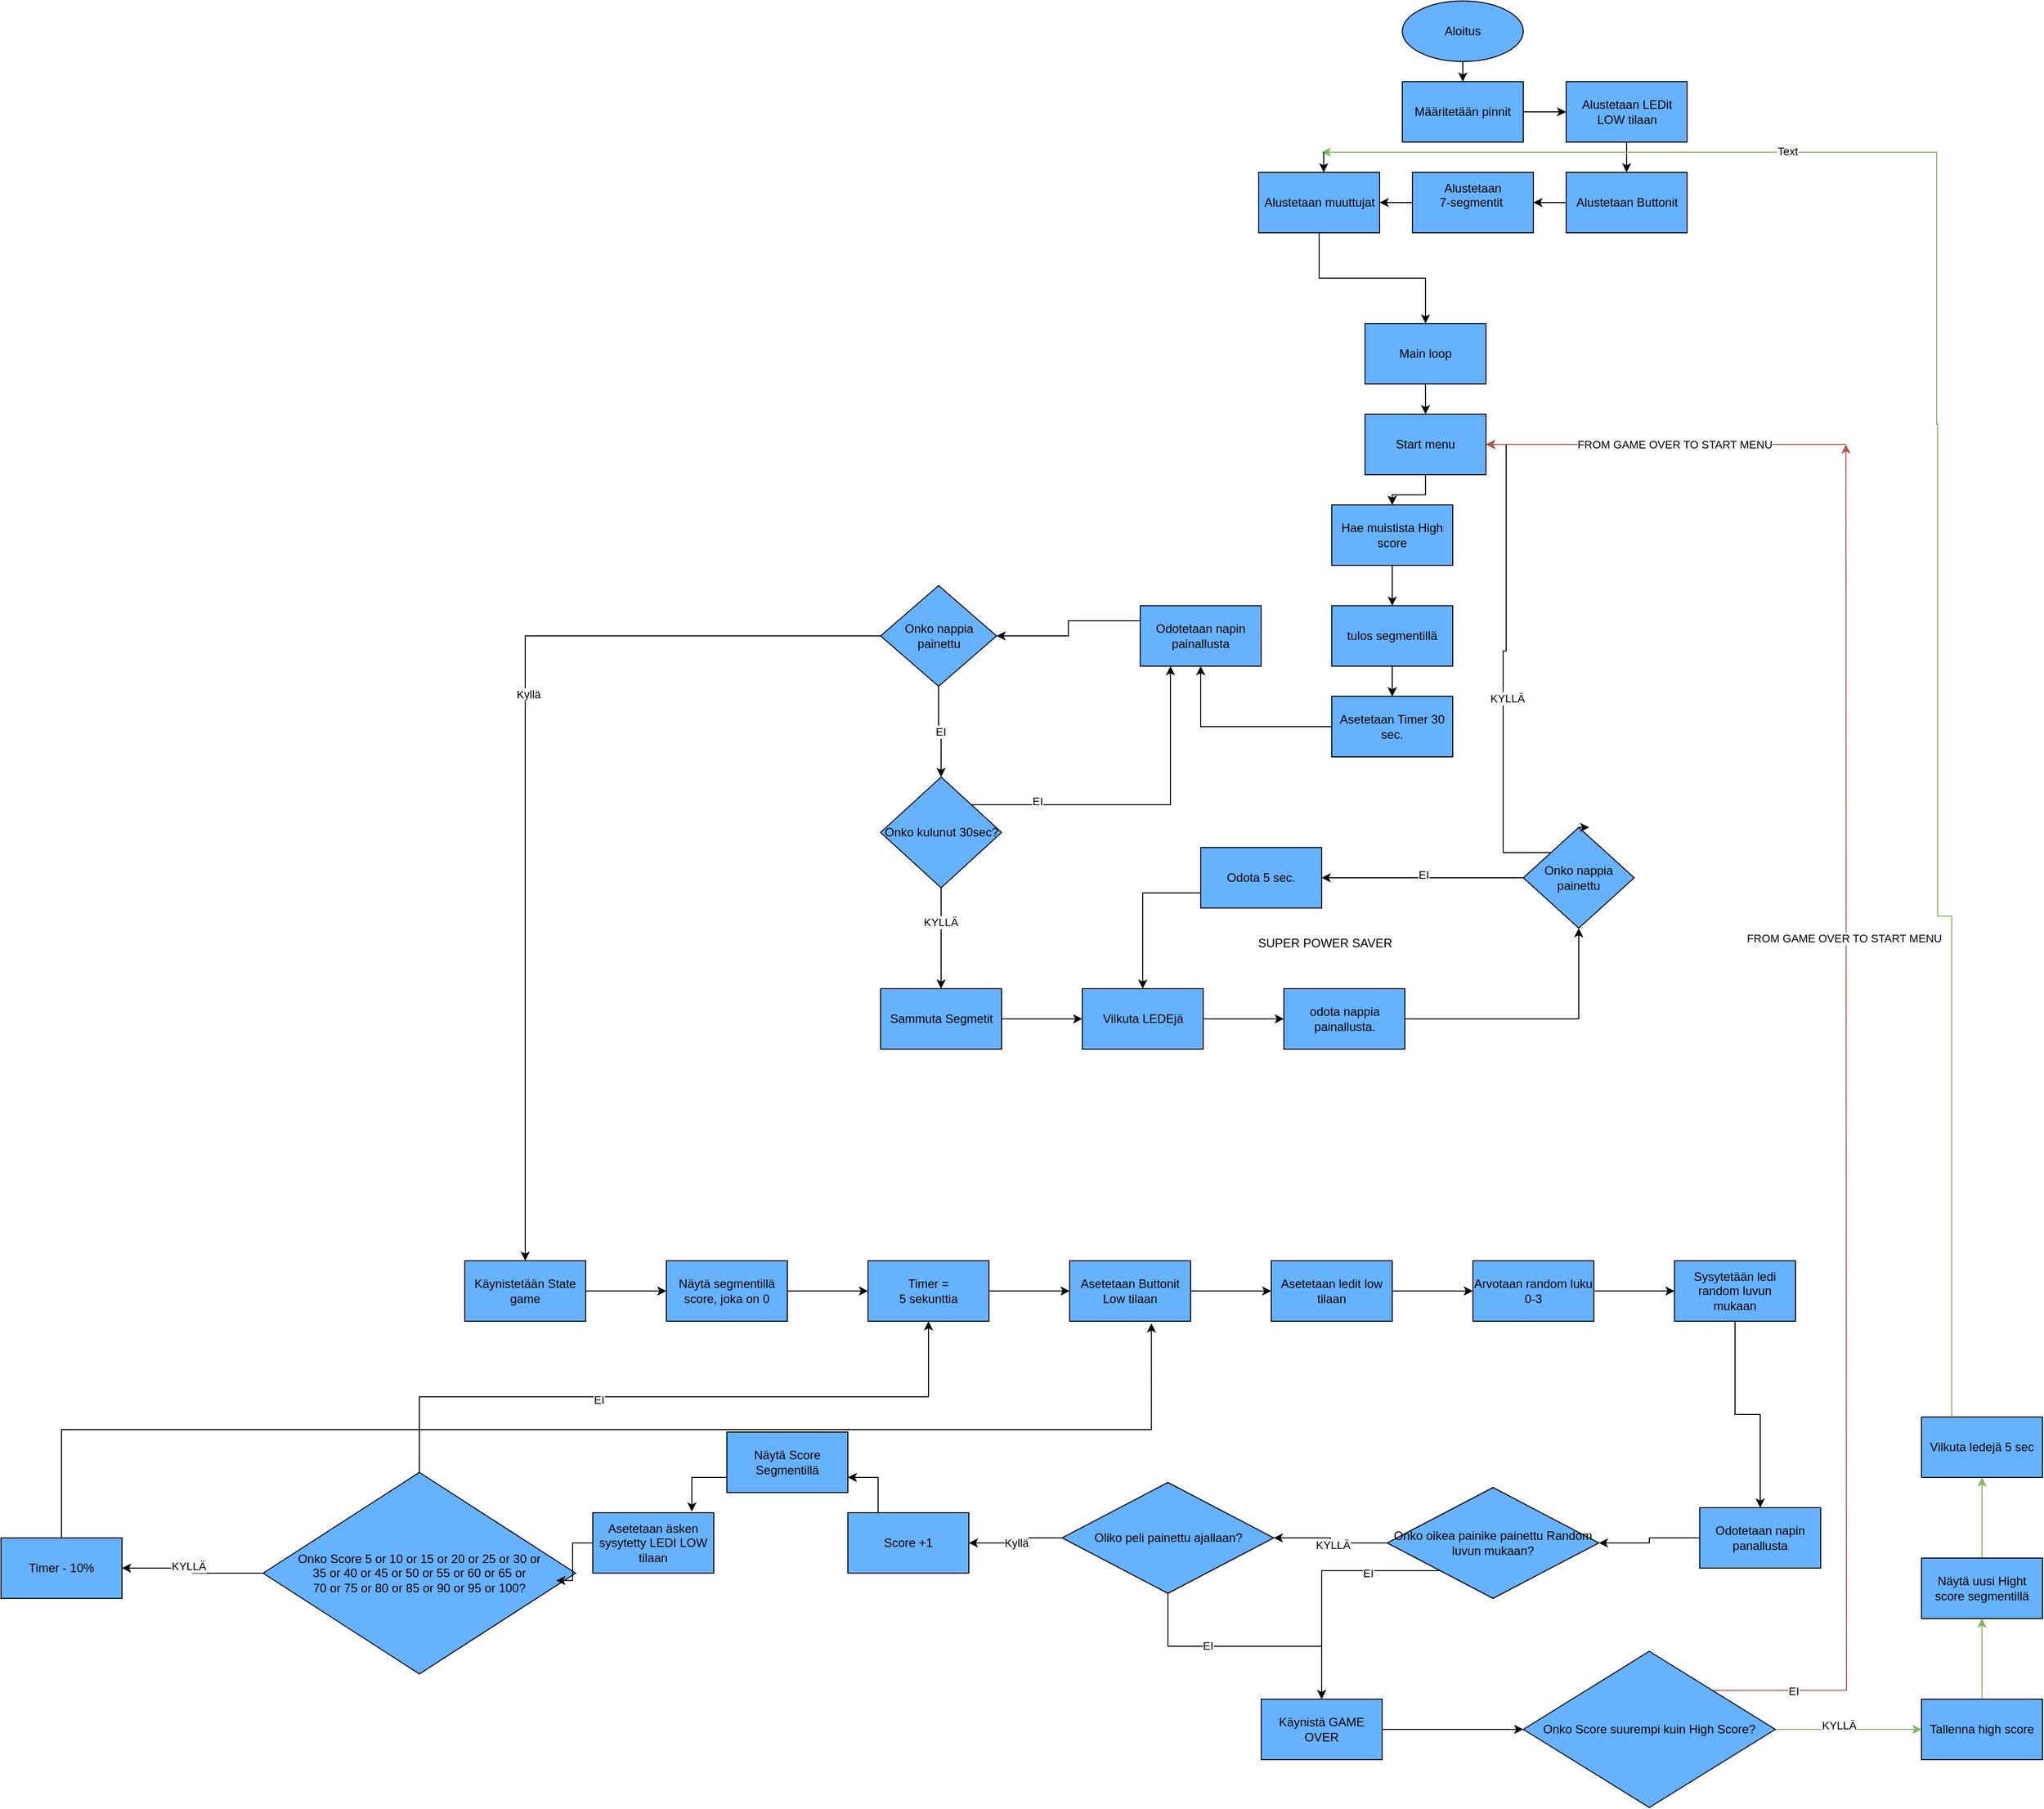 <mxfile version="24.7.16">
  <diagram name="Sivu-1" id="1b5zdGBChp_Ivy9_nghd">
    <mxGraphModel dx="5202" dy="2966" grid="1" gridSize="10" guides="1" tooltips="1" connect="1" arrows="1" fold="1" page="1" pageScale="1" pageWidth="827" pageHeight="1169" math="0" shadow="0">
      <root>
        <mxCell id="0" />
        <mxCell id="1" parent="0" />
        <mxCell id="jRPcBXEXmey0zycCKTSb-16" value="" style="edgeStyle=orthogonalEdgeStyle;rounded=0;orthogonalLoop=1;jettySize=auto;html=1;" edge="1" parent="1" source="ksO0fiImSCO4PzkE-qeh-1" target="jRPcBXEXmey0zycCKTSb-11">
          <mxGeometry relative="1" as="geometry" />
        </mxCell>
        <mxCell id="ksO0fiImSCO4PzkE-qeh-1" value="Aloitus" style="ellipse;whiteSpace=wrap;html=1;fillColor=#66B2FF;" parent="1" vertex="1">
          <mxGeometry x="330" y="-210" width="120" height="60" as="geometry" />
        </mxCell>
        <mxCell id="jRPcBXEXmey0zycCKTSb-21" value="" style="edgeStyle=orthogonalEdgeStyle;rounded=0;orthogonalLoop=1;jettySize=auto;html=1;" edge="1" parent="1" source="ksO0fiImSCO4PzkE-qeh-2" target="jRPcBXEXmey0zycCKTSb-14">
          <mxGeometry relative="1" as="geometry" />
        </mxCell>
        <mxCell id="ksO0fiImSCO4PzkE-qeh-2" value="Alustetaan&lt;br&gt;&lt;div&gt;7-segmentit&amp;nbsp;&lt;/div&gt;&lt;div&gt;&lt;br&gt;&lt;/div&gt;" style="rounded=0;whiteSpace=wrap;html=1;fillColor=#66B2FF;" parent="1" vertex="1">
          <mxGeometry x="340" y="-40" width="120" height="60" as="geometry" />
        </mxCell>
        <mxCell id="jRPcBXEXmey0zycCKTSb-19" value="" style="edgeStyle=orthogonalEdgeStyle;rounded=0;orthogonalLoop=1;jettySize=auto;html=1;" edge="1" parent="1" source="jRPcBXEXmey0zycCKTSb-1" target="jRPcBXEXmey0zycCKTSb-3">
          <mxGeometry relative="1" as="geometry" />
        </mxCell>
        <mxCell id="jRPcBXEXmey0zycCKTSb-1" value="Alustetaan LEDit LOW tilaan" style="whiteSpace=wrap;html=1;fillColor=#66B2FF;rounded=0;" vertex="1" parent="1">
          <mxGeometry x="492.5" y="-130" width="120" height="60" as="geometry" />
        </mxCell>
        <mxCell id="jRPcBXEXmey0zycCKTSb-20" value="" style="edgeStyle=orthogonalEdgeStyle;rounded=0;orthogonalLoop=1;jettySize=auto;html=1;" edge="1" parent="1" source="jRPcBXEXmey0zycCKTSb-3" target="ksO0fiImSCO4PzkE-qeh-2">
          <mxGeometry relative="1" as="geometry" />
        </mxCell>
        <mxCell id="jRPcBXEXmey0zycCKTSb-3" value="Alustetaan Buttonit " style="whiteSpace=wrap;html=1;fillColor=#66B2FF;rounded=0;" vertex="1" parent="1">
          <mxGeometry x="492.5" y="-40" width="120" height="60" as="geometry" />
        </mxCell>
        <mxCell id="jRPcBXEXmey0zycCKTSb-18" value="" style="edgeStyle=orthogonalEdgeStyle;rounded=0;orthogonalLoop=1;jettySize=auto;html=1;" edge="1" parent="1" source="jRPcBXEXmey0zycCKTSb-11" target="jRPcBXEXmey0zycCKTSb-1">
          <mxGeometry relative="1" as="geometry" />
        </mxCell>
        <mxCell id="jRPcBXEXmey0zycCKTSb-11" value="Määritetään pinnit" style="whiteSpace=wrap;html=1;fillColor=#66B2FF;rounded=0;" vertex="1" parent="1">
          <mxGeometry x="330" y="-130" width="120" height="60" as="geometry" />
        </mxCell>
        <mxCell id="jRPcBXEXmey0zycCKTSb-23" value="" style="edgeStyle=orthogonalEdgeStyle;rounded=0;orthogonalLoop=1;jettySize=auto;html=1;" edge="1" parent="1" source="jRPcBXEXmey0zycCKTSb-14" target="jRPcBXEXmey0zycCKTSb-22">
          <mxGeometry relative="1" as="geometry" />
        </mxCell>
        <mxCell id="jRPcBXEXmey0zycCKTSb-14" value="Alustetaan muuttujat" style="whiteSpace=wrap;html=1;fillColor=#66B2FF;rounded=0;" vertex="1" parent="1">
          <mxGeometry x="187.5" y="-40" width="120" height="60" as="geometry" />
        </mxCell>
        <mxCell id="jRPcBXEXmey0zycCKTSb-28" value="" style="edgeStyle=orthogonalEdgeStyle;rounded=0;orthogonalLoop=1;jettySize=auto;html=1;" edge="1" parent="1" source="jRPcBXEXmey0zycCKTSb-22" target="jRPcBXEXmey0zycCKTSb-27">
          <mxGeometry relative="1" as="geometry" />
        </mxCell>
        <mxCell id="jRPcBXEXmey0zycCKTSb-22" value="Main loop" style="whiteSpace=wrap;html=1;fillColor=#66B2FF;rounded=0;" vertex="1" parent="1">
          <mxGeometry x="293" y="110" width="120" height="60" as="geometry" />
        </mxCell>
        <mxCell id="jRPcBXEXmey0zycCKTSb-48" value="" style="edgeStyle=orthogonalEdgeStyle;rounded=0;orthogonalLoop=1;jettySize=auto;html=1;" edge="1" parent="1" source="jRPcBXEXmey0zycCKTSb-27" target="jRPcBXEXmey0zycCKTSb-47">
          <mxGeometry relative="1" as="geometry" />
        </mxCell>
        <mxCell id="jRPcBXEXmey0zycCKTSb-49" value="" style="edgeStyle=orthogonalEdgeStyle;rounded=0;orthogonalLoop=1;jettySize=auto;html=1;" edge="1" parent="1" source="jRPcBXEXmey0zycCKTSb-27" target="jRPcBXEXmey0zycCKTSb-47">
          <mxGeometry relative="1" as="geometry" />
        </mxCell>
        <mxCell id="jRPcBXEXmey0zycCKTSb-27" value="Start menu" style="whiteSpace=wrap;html=1;fillColor=#66B2FF;rounded=0;" vertex="1" parent="1">
          <mxGeometry x="293" y="200" width="120" height="60" as="geometry" />
        </mxCell>
        <mxCell id="jRPcBXEXmey0zycCKTSb-35" value="" style="edgeStyle=orthogonalEdgeStyle;rounded=0;orthogonalLoop=1;jettySize=auto;html=1;" edge="1" parent="1" source="jRPcBXEXmey0zycCKTSb-55" target="jRPcBXEXmey0zycCKTSb-34">
          <mxGeometry relative="1" as="geometry" />
        </mxCell>
        <mxCell id="jRPcBXEXmey0zycCKTSb-56" value="" style="edgeStyle=orthogonalEdgeStyle;rounded=0;orthogonalLoop=1;jettySize=auto;html=1;" edge="1" parent="1" source="jRPcBXEXmey0zycCKTSb-32" target="jRPcBXEXmey0zycCKTSb-55">
          <mxGeometry relative="1" as="geometry" />
        </mxCell>
        <mxCell id="jRPcBXEXmey0zycCKTSb-32" value="tulos segmentillä" style="whiteSpace=wrap;html=1;fillColor=#66B2FF;" vertex="1" parent="1">
          <mxGeometry x="260" y="390" width="120" height="60" as="geometry" />
        </mxCell>
        <mxCell id="jRPcBXEXmey0zycCKTSb-60" style="edgeStyle=orthogonalEdgeStyle;rounded=0;orthogonalLoop=1;jettySize=auto;html=1;exitX=0;exitY=0.25;exitDx=0;exitDy=0;" edge="1" parent="1" source="jRPcBXEXmey0zycCKTSb-34" target="jRPcBXEXmey0zycCKTSb-36">
          <mxGeometry relative="1" as="geometry" />
        </mxCell>
        <mxCell id="jRPcBXEXmey0zycCKTSb-34" value="Odotetaan napin painallusta" style="whiteSpace=wrap;html=1;fillColor=#66B2FF;" vertex="1" parent="1">
          <mxGeometry x="70" y="390" width="120" height="60" as="geometry" />
        </mxCell>
        <mxCell id="jRPcBXEXmey0zycCKTSb-45" value="" style="edgeStyle=orthogonalEdgeStyle;rounded=0;orthogonalLoop=1;jettySize=auto;html=1;" edge="1" parent="1" source="jRPcBXEXmey0zycCKTSb-36" target="jRPcBXEXmey0zycCKTSb-44">
          <mxGeometry relative="1" as="geometry" />
        </mxCell>
        <mxCell id="jRPcBXEXmey0zycCKTSb-46" value="Kyllä" style="edgeLabel;html=1;align=center;verticalAlign=middle;resizable=0;points=[];" vertex="1" connectable="0" parent="jRPcBXEXmey0zycCKTSb-45">
          <mxGeometry x="-0.157" y="3" relative="1" as="geometry">
            <mxPoint as="offset" />
          </mxGeometry>
        </mxCell>
        <mxCell id="jRPcBXEXmey0zycCKTSb-65" value="EI" style="edgeStyle=orthogonalEdgeStyle;rounded=0;orthogonalLoop=1;jettySize=auto;html=1;" edge="1" parent="1" source="jRPcBXEXmey0zycCKTSb-36" target="jRPcBXEXmey0zycCKTSb-64">
          <mxGeometry relative="1" as="geometry" />
        </mxCell>
        <mxCell id="jRPcBXEXmey0zycCKTSb-36" value="Onko nappia painettu" style="rhombus;whiteSpace=wrap;html=1;fillColor=#66B2FF;" vertex="1" parent="1">
          <mxGeometry x="-187.5" y="370" width="115" height="100" as="geometry" />
        </mxCell>
        <mxCell id="jRPcBXEXmey0zycCKTSb-90" value="" style="edgeStyle=orthogonalEdgeStyle;rounded=0;orthogonalLoop=1;jettySize=auto;html=1;" edge="1" parent="1" source="jRPcBXEXmey0zycCKTSb-44" target="jRPcBXEXmey0zycCKTSb-89">
          <mxGeometry relative="1" as="geometry" />
        </mxCell>
        <mxCell id="jRPcBXEXmey0zycCKTSb-44" value="Käynistetään State game" style="whiteSpace=wrap;html=1;fillColor=#66B2FF;" vertex="1" parent="1">
          <mxGeometry x="-600" y="1040" width="120" height="60" as="geometry" />
        </mxCell>
        <mxCell id="jRPcBXEXmey0zycCKTSb-50" value="" style="edgeStyle=orthogonalEdgeStyle;rounded=0;orthogonalLoop=1;jettySize=auto;html=1;" edge="1" parent="1" source="jRPcBXEXmey0zycCKTSb-47" target="jRPcBXEXmey0zycCKTSb-32">
          <mxGeometry relative="1" as="geometry" />
        </mxCell>
        <mxCell id="jRPcBXEXmey0zycCKTSb-47" value="Hae muistista High score" style="whiteSpace=wrap;html=1;fillColor=#66B2FF;rounded=0;" vertex="1" parent="1">
          <mxGeometry x="260" y="290" width="120" height="60" as="geometry" />
        </mxCell>
        <mxCell id="jRPcBXEXmey0zycCKTSb-57" value="" style="edgeStyle=orthogonalEdgeStyle;rounded=0;orthogonalLoop=1;jettySize=auto;html=1;" edge="1" parent="1" source="jRPcBXEXmey0zycCKTSb-32" target="jRPcBXEXmey0zycCKTSb-55">
          <mxGeometry relative="1" as="geometry">
            <mxPoint x="260" y="420" as="sourcePoint" />
            <mxPoint x="93" y="240" as="targetPoint" />
          </mxGeometry>
        </mxCell>
        <mxCell id="jRPcBXEXmey0zycCKTSb-55" value="Asetetaan Timer 30 sec." style="whiteSpace=wrap;html=1;fillColor=#66B2FF;" vertex="1" parent="1">
          <mxGeometry x="260" y="480" width="120" height="60" as="geometry" />
        </mxCell>
        <mxCell id="jRPcBXEXmey0zycCKTSb-66" style="edgeStyle=orthogonalEdgeStyle;rounded=0;orthogonalLoop=1;jettySize=auto;html=1;exitX=1;exitY=0;exitDx=0;exitDy=0;entryX=0.25;entryY=1;entryDx=0;entryDy=0;" edge="1" parent="1" source="jRPcBXEXmey0zycCKTSb-64" target="jRPcBXEXmey0zycCKTSb-34">
          <mxGeometry relative="1" as="geometry" />
        </mxCell>
        <mxCell id="jRPcBXEXmey0zycCKTSb-67" value="EI" style="edgeLabel;html=1;align=center;verticalAlign=middle;resizable=0;points=[];" vertex="1" connectable="0" parent="jRPcBXEXmey0zycCKTSb-66">
          <mxGeometry x="-0.609" y="4" relative="1" as="geometry">
            <mxPoint as="offset" />
          </mxGeometry>
        </mxCell>
        <mxCell id="jRPcBXEXmey0zycCKTSb-69" value="" style="edgeStyle=orthogonalEdgeStyle;rounded=0;orthogonalLoop=1;jettySize=auto;html=1;" edge="1" parent="1" source="jRPcBXEXmey0zycCKTSb-64" target="jRPcBXEXmey0zycCKTSb-68">
          <mxGeometry relative="1" as="geometry" />
        </mxCell>
        <mxCell id="jRPcBXEXmey0zycCKTSb-70" value="KYLLÄ" style="edgeLabel;html=1;align=center;verticalAlign=middle;resizable=0;points=[];" vertex="1" connectable="0" parent="jRPcBXEXmey0zycCKTSb-69">
          <mxGeometry x="-0.324" y="-1" relative="1" as="geometry">
            <mxPoint as="offset" />
          </mxGeometry>
        </mxCell>
        <mxCell id="jRPcBXEXmey0zycCKTSb-64" value="Onko kulunut 30sec?" style="rhombus;whiteSpace=wrap;html=1;fillColor=#66B2FF;" vertex="1" parent="1">
          <mxGeometry x="-187.5" y="560" width="120" height="110" as="geometry" />
        </mxCell>
        <mxCell id="jRPcBXEXmey0zycCKTSb-72" value="" style="edgeStyle=orthogonalEdgeStyle;rounded=0;orthogonalLoop=1;jettySize=auto;html=1;" edge="1" parent="1" source="jRPcBXEXmey0zycCKTSb-68" target="jRPcBXEXmey0zycCKTSb-71">
          <mxGeometry relative="1" as="geometry" />
        </mxCell>
        <mxCell id="jRPcBXEXmey0zycCKTSb-68" value="Sammuta Segmetit " style="whiteSpace=wrap;html=1;fillColor=#66B2FF;" vertex="1" parent="1">
          <mxGeometry x="-187.5" y="770" width="120" height="60" as="geometry" />
        </mxCell>
        <mxCell id="jRPcBXEXmey0zycCKTSb-74" value="" style="edgeStyle=orthogonalEdgeStyle;rounded=0;orthogonalLoop=1;jettySize=auto;html=1;" edge="1" parent="1" source="jRPcBXEXmey0zycCKTSb-71" target="jRPcBXEXmey0zycCKTSb-73">
          <mxGeometry relative="1" as="geometry" />
        </mxCell>
        <mxCell id="jRPcBXEXmey0zycCKTSb-71" value="Vilkuta LEDEjä " style="whiteSpace=wrap;html=1;fillColor=#66B2FF;" vertex="1" parent="1">
          <mxGeometry x="12.5" y="770" width="120" height="60" as="geometry" />
        </mxCell>
        <mxCell id="jRPcBXEXmey0zycCKTSb-76" value="" style="edgeStyle=orthogonalEdgeStyle;rounded=0;orthogonalLoop=1;jettySize=auto;html=1;" edge="1" parent="1" source="jRPcBXEXmey0zycCKTSb-73" target="jRPcBXEXmey0zycCKTSb-75">
          <mxGeometry relative="1" as="geometry" />
        </mxCell>
        <mxCell id="jRPcBXEXmey0zycCKTSb-73" value="odota nappia painallusta." style="whiteSpace=wrap;html=1;fillColor=#66B2FF;" vertex="1" parent="1">
          <mxGeometry x="212.5" y="770" width="120" height="60" as="geometry" />
        </mxCell>
        <mxCell id="jRPcBXEXmey0zycCKTSb-82" style="edgeStyle=orthogonalEdgeStyle;rounded=0;orthogonalLoop=1;jettySize=auto;html=1;exitX=0;exitY=0;exitDx=0;exitDy=0;entryX=1;entryY=0.5;entryDx=0;entryDy=0;" edge="1" parent="1" source="jRPcBXEXmey0zycCKTSb-75" target="jRPcBXEXmey0zycCKTSb-27">
          <mxGeometry relative="1" as="geometry" />
        </mxCell>
        <mxCell id="jRPcBXEXmey0zycCKTSb-83" value="KYLLÄ" style="edgeLabel;html=1;align=center;verticalAlign=middle;resizable=0;points=[];" vertex="1" connectable="0" parent="jRPcBXEXmey0zycCKTSb-82">
          <mxGeometry x="-0.157" y="-4" relative="1" as="geometry">
            <mxPoint as="offset" />
          </mxGeometry>
        </mxCell>
        <mxCell id="jRPcBXEXmey0zycCKTSb-86" value="" style="edgeStyle=orthogonalEdgeStyle;rounded=0;orthogonalLoop=1;jettySize=auto;html=1;" edge="1" parent="1" source="jRPcBXEXmey0zycCKTSb-75" target="jRPcBXEXmey0zycCKTSb-85">
          <mxGeometry relative="1" as="geometry" />
        </mxCell>
        <mxCell id="jRPcBXEXmey0zycCKTSb-88" value="EI" style="edgeLabel;html=1;align=center;verticalAlign=middle;resizable=0;points=[];" vertex="1" connectable="0" parent="jRPcBXEXmey0zycCKTSb-86">
          <mxGeometry x="-0.007" y="-3" relative="1" as="geometry">
            <mxPoint as="offset" />
          </mxGeometry>
        </mxCell>
        <mxCell id="jRPcBXEXmey0zycCKTSb-75" value="Onko nappia painettu" style="rhombus;whiteSpace=wrap;html=1;fillColor=#66B2FF;" vertex="1" parent="1">
          <mxGeometry x="450" y="610" width="110" height="100" as="geometry" />
        </mxCell>
        <mxCell id="jRPcBXEXmey0zycCKTSb-77" style="edgeStyle=orthogonalEdgeStyle;rounded=0;orthogonalLoop=1;jettySize=auto;html=1;exitX=0.5;exitY=0;exitDx=0;exitDy=0;entryX=0.594;entryY=0;entryDx=0;entryDy=0;entryPerimeter=0;" edge="1" parent="1" source="jRPcBXEXmey0zycCKTSb-75" target="jRPcBXEXmey0zycCKTSb-75">
          <mxGeometry relative="1" as="geometry" />
        </mxCell>
        <mxCell id="jRPcBXEXmey0zycCKTSb-84" value="SUPER POWER SAVER" style="text;html=1;align=center;verticalAlign=middle;resizable=0;points=[];autosize=1;strokeColor=none;fillColor=none;" vertex="1" parent="1">
          <mxGeometry x="172.5" y="710" width="160" height="30" as="geometry" />
        </mxCell>
        <mxCell id="jRPcBXEXmey0zycCKTSb-87" style="edgeStyle=orthogonalEdgeStyle;rounded=0;orthogonalLoop=1;jettySize=auto;html=1;exitX=0;exitY=0.75;exitDx=0;exitDy=0;" edge="1" parent="1" source="jRPcBXEXmey0zycCKTSb-85" target="jRPcBXEXmey0zycCKTSb-71">
          <mxGeometry relative="1" as="geometry" />
        </mxCell>
        <mxCell id="jRPcBXEXmey0zycCKTSb-85" value="Odota 5 sec." style="whiteSpace=wrap;html=1;fillColor=#66B2FF;" vertex="1" parent="1">
          <mxGeometry x="130" y="630" width="120" height="60" as="geometry" />
        </mxCell>
        <mxCell id="jRPcBXEXmey0zycCKTSb-92" value="" style="edgeStyle=orthogonalEdgeStyle;rounded=0;orthogonalLoop=1;jettySize=auto;html=1;" edge="1" parent="1" source="jRPcBXEXmey0zycCKTSb-89" target="jRPcBXEXmey0zycCKTSb-91">
          <mxGeometry relative="1" as="geometry" />
        </mxCell>
        <mxCell id="jRPcBXEXmey0zycCKTSb-89" value="Näytä segmentillä score, joka on 0 " style="whiteSpace=wrap;html=1;fillColor=#66B2FF;" vertex="1" parent="1">
          <mxGeometry x="-400" y="1040" width="120" height="60" as="geometry" />
        </mxCell>
        <mxCell id="jRPcBXEXmey0zycCKTSb-94" value="" style="edgeStyle=orthogonalEdgeStyle;rounded=0;orthogonalLoop=1;jettySize=auto;html=1;" edge="1" parent="1" source="jRPcBXEXmey0zycCKTSb-91" target="jRPcBXEXmey0zycCKTSb-93">
          <mxGeometry relative="1" as="geometry" />
        </mxCell>
        <mxCell id="jRPcBXEXmey0zycCKTSb-91" value="Timer =&lt;br&gt;5 sekunttia" style="whiteSpace=wrap;html=1;fillColor=#66B2FF;" vertex="1" parent="1">
          <mxGeometry x="-200" y="1040" width="120" height="60" as="geometry" />
        </mxCell>
        <mxCell id="jRPcBXEXmey0zycCKTSb-96" value="" style="edgeStyle=orthogonalEdgeStyle;rounded=0;orthogonalLoop=1;jettySize=auto;html=1;" edge="1" parent="1" source="jRPcBXEXmey0zycCKTSb-93" target="jRPcBXEXmey0zycCKTSb-95">
          <mxGeometry relative="1" as="geometry" />
        </mxCell>
        <mxCell id="jRPcBXEXmey0zycCKTSb-93" value="Asetetaan Buttonit Low tilaan" style="whiteSpace=wrap;html=1;fillColor=#66B2FF;" vertex="1" parent="1">
          <mxGeometry y="1040" width="120" height="60" as="geometry" />
        </mxCell>
        <mxCell id="jRPcBXEXmey0zycCKTSb-98" value="" style="edgeStyle=orthogonalEdgeStyle;rounded=0;orthogonalLoop=1;jettySize=auto;html=1;" edge="1" parent="1" source="jRPcBXEXmey0zycCKTSb-95" target="jRPcBXEXmey0zycCKTSb-97">
          <mxGeometry relative="1" as="geometry" />
        </mxCell>
        <mxCell id="jRPcBXEXmey0zycCKTSb-95" value="Asetetaan ledit low tilaan" style="whiteSpace=wrap;html=1;fillColor=#66B2FF;" vertex="1" parent="1">
          <mxGeometry x="200" y="1040" width="120" height="60" as="geometry" />
        </mxCell>
        <mxCell id="jRPcBXEXmey0zycCKTSb-100" value="" style="edgeStyle=orthogonalEdgeStyle;rounded=0;orthogonalLoop=1;jettySize=auto;html=1;" edge="1" parent="1" source="jRPcBXEXmey0zycCKTSb-97" target="jRPcBXEXmey0zycCKTSb-99">
          <mxGeometry relative="1" as="geometry" />
        </mxCell>
        <mxCell id="jRPcBXEXmey0zycCKTSb-97" value="Arvotaan random luku 0-3" style="whiteSpace=wrap;html=1;fillColor=#66B2FF;" vertex="1" parent="1">
          <mxGeometry x="400" y="1040" width="120" height="60" as="geometry" />
        </mxCell>
        <mxCell id="jRPcBXEXmey0zycCKTSb-102" value="" style="edgeStyle=orthogonalEdgeStyle;rounded=0;orthogonalLoop=1;jettySize=auto;html=1;" edge="1" parent="1" source="jRPcBXEXmey0zycCKTSb-99" target="jRPcBXEXmey0zycCKTSb-101">
          <mxGeometry relative="1" as="geometry" />
        </mxCell>
        <mxCell id="jRPcBXEXmey0zycCKTSb-99" value="Sysytetään ledi random luvun mukaan" style="whiteSpace=wrap;html=1;fillColor=#66B2FF;" vertex="1" parent="1">
          <mxGeometry x="600" y="1040" width="120" height="60" as="geometry" />
        </mxCell>
        <mxCell id="jRPcBXEXmey0zycCKTSb-104" value="" style="edgeStyle=orthogonalEdgeStyle;rounded=0;orthogonalLoop=1;jettySize=auto;html=1;" edge="1" parent="1" source="jRPcBXEXmey0zycCKTSb-101" target="jRPcBXEXmey0zycCKTSb-103">
          <mxGeometry relative="1" as="geometry" />
        </mxCell>
        <mxCell id="jRPcBXEXmey0zycCKTSb-101" value="Odotetaan napin panallusta " style="whiteSpace=wrap;html=1;fillColor=#66B2FF;" vertex="1" parent="1">
          <mxGeometry x="625" y="1285" width="120" height="60" as="geometry" />
        </mxCell>
        <mxCell id="jRPcBXEXmey0zycCKTSb-153" value="" style="edgeStyle=orthogonalEdgeStyle;rounded=0;orthogonalLoop=1;jettySize=auto;html=1;" edge="1" parent="1" source="jRPcBXEXmey0zycCKTSb-103" target="jRPcBXEXmey0zycCKTSb-152">
          <mxGeometry relative="1" as="geometry" />
        </mxCell>
        <mxCell id="jRPcBXEXmey0zycCKTSb-154" value="KYLLÄ" style="edgeLabel;html=1;align=center;verticalAlign=middle;resizable=0;points=[];" vertex="1" connectable="0" parent="jRPcBXEXmey0zycCKTSb-153">
          <mxGeometry x="-0.079" y="2" relative="1" as="geometry">
            <mxPoint as="offset" />
          </mxGeometry>
        </mxCell>
        <mxCell id="jRPcBXEXmey0zycCKTSb-205" style="edgeStyle=orthogonalEdgeStyle;rounded=0;orthogonalLoop=1;jettySize=auto;html=1;exitX=0;exitY=1;exitDx=0;exitDy=0;" edge="1" parent="1" source="jRPcBXEXmey0zycCKTSb-103" target="jRPcBXEXmey0zycCKTSb-203">
          <mxGeometry relative="1" as="geometry" />
        </mxCell>
        <mxCell id="jRPcBXEXmey0zycCKTSb-206" value="EI" style="edgeLabel;html=1;align=center;verticalAlign=middle;resizable=0;points=[];" vertex="1" connectable="0" parent="jRPcBXEXmey0zycCKTSb-205">
          <mxGeometry x="-0.411" y="2" relative="1" as="geometry">
            <mxPoint as="offset" />
          </mxGeometry>
        </mxCell>
        <mxCell id="jRPcBXEXmey0zycCKTSb-103" value="Onko oikea painike painettu Random luvun mukaan?" style="rhombus;whiteSpace=wrap;html=1;fillColor=#66B2FF;" vertex="1" parent="1">
          <mxGeometry x="315" y="1265" width="210" height="110" as="geometry" />
        </mxCell>
        <mxCell id="jRPcBXEXmey0zycCKTSb-142" value="Asetetaan äsken sysytetty LEDI LOW tilaan" style="whiteSpace=wrap;html=1;fillColor=#66B2FF;" vertex="1" parent="1">
          <mxGeometry x="-473" y="1290" width="120" height="60" as="geometry" />
        </mxCell>
        <mxCell id="jRPcBXEXmey0zycCKTSb-193" style="edgeStyle=orthogonalEdgeStyle;rounded=0;orthogonalLoop=1;jettySize=auto;html=1;exitX=0.25;exitY=0;exitDx=0;exitDy=0;entryX=1;entryY=0.75;entryDx=0;entryDy=0;" edge="1" parent="1" source="jRPcBXEXmey0zycCKTSb-146" target="jRPcBXEXmey0zycCKTSb-191">
          <mxGeometry relative="1" as="geometry" />
        </mxCell>
        <mxCell id="jRPcBXEXmey0zycCKTSb-146" value="Score +1" style="whiteSpace=wrap;html=1;fillColor=#66B2FF;" vertex="1" parent="1">
          <mxGeometry x="-220" y="1290" width="120" height="60" as="geometry" />
        </mxCell>
        <mxCell id="jRPcBXEXmey0zycCKTSb-179" style="edgeStyle=orthogonalEdgeStyle;rounded=0;orthogonalLoop=1;jettySize=auto;html=1;exitX=0;exitY=0.5;exitDx=0;exitDy=0;entryX=1;entryY=0.5;entryDx=0;entryDy=0;" edge="1" parent="1" source="jRPcBXEXmey0zycCKTSb-152" target="jRPcBXEXmey0zycCKTSb-146">
          <mxGeometry relative="1" as="geometry" />
        </mxCell>
        <mxCell id="jRPcBXEXmey0zycCKTSb-180" value="Kyllä" style="edgeLabel;html=1;align=center;verticalAlign=middle;resizable=0;points=[];" vertex="1" connectable="0" parent="jRPcBXEXmey0zycCKTSb-179">
          <mxGeometry x="0.044" relative="1" as="geometry">
            <mxPoint as="offset" />
          </mxGeometry>
        </mxCell>
        <mxCell id="jRPcBXEXmey0zycCKTSb-204" value="" style="edgeStyle=orthogonalEdgeStyle;rounded=0;orthogonalLoop=1;jettySize=auto;html=1;" edge="1" parent="1" source="jRPcBXEXmey0zycCKTSb-152" target="jRPcBXEXmey0zycCKTSb-203">
          <mxGeometry relative="1" as="geometry" />
        </mxCell>
        <mxCell id="jRPcBXEXmey0zycCKTSb-207" value="EI" style="edgeLabel;html=1;align=center;verticalAlign=middle;resizable=0;points=[];" vertex="1" connectable="0" parent="jRPcBXEXmey0zycCKTSb-204">
          <mxGeometry x="-0.285" y="1" relative="1" as="geometry">
            <mxPoint as="offset" />
          </mxGeometry>
        </mxCell>
        <mxCell id="jRPcBXEXmey0zycCKTSb-152" value="Oliko peli painettu ajallaan?" style="rhombus;whiteSpace=wrap;html=1;fillColor=#66B2FF;" vertex="1" parent="1">
          <mxGeometry x="-7.5" y="1260" width="210" height="110" as="geometry" />
        </mxCell>
        <mxCell id="jRPcBXEXmey0zycCKTSb-184" style="edgeStyle=orthogonalEdgeStyle;rounded=0;orthogonalLoop=1;jettySize=auto;html=1;exitX=0.5;exitY=0;exitDx=0;exitDy=0;entryX=0.5;entryY=1;entryDx=0;entryDy=0;" edge="1" parent="1" source="jRPcBXEXmey0zycCKTSb-177" target="jRPcBXEXmey0zycCKTSb-91">
          <mxGeometry relative="1" as="geometry" />
        </mxCell>
        <mxCell id="jRPcBXEXmey0zycCKTSb-185" value="EI" style="edgeLabel;html=1;align=center;verticalAlign=middle;resizable=0;points=[];" vertex="1" connectable="0" parent="jRPcBXEXmey0zycCKTSb-184">
          <mxGeometry x="-0.229" y="-3" relative="1" as="geometry">
            <mxPoint as="offset" />
          </mxGeometry>
        </mxCell>
        <mxCell id="jRPcBXEXmey0zycCKTSb-187" value="" style="edgeStyle=orthogonalEdgeStyle;rounded=0;orthogonalLoop=1;jettySize=auto;html=1;" edge="1" parent="1" source="jRPcBXEXmey0zycCKTSb-177" target="jRPcBXEXmey0zycCKTSb-186">
          <mxGeometry relative="1" as="geometry" />
        </mxCell>
        <mxCell id="jRPcBXEXmey0zycCKTSb-190" value="KYLLÄ" style="edgeLabel;html=1;align=center;verticalAlign=middle;resizable=0;points=[];" vertex="1" connectable="0" parent="jRPcBXEXmey0zycCKTSb-187">
          <mxGeometry x="0.093" y="-2" relative="1" as="geometry">
            <mxPoint as="offset" />
          </mxGeometry>
        </mxCell>
        <mxCell id="jRPcBXEXmey0zycCKTSb-177" value="Onko Score 5 or 10 or 15 or 20 or 25 or 30 or &lt;br&gt;35 or 40 or 45 or 50 or 55 or 60 or 65 or &lt;br&gt;70 or 75 or 80 or 85 or 90 or 95 or 100?" style="rhombus;whiteSpace=wrap;html=1;fillColor=#66B2FF;" vertex="1" parent="1">
          <mxGeometry x="-800" y="1250" width="310" height="200" as="geometry" />
        </mxCell>
        <mxCell id="jRPcBXEXmey0zycCKTSb-182" style="edgeStyle=orthogonalEdgeStyle;rounded=0;orthogonalLoop=1;jettySize=auto;html=1;exitX=0;exitY=0.5;exitDx=0;exitDy=0;entryX=0.938;entryY=0.536;entryDx=0;entryDy=0;entryPerimeter=0;" edge="1" parent="1" source="jRPcBXEXmey0zycCKTSb-142" target="jRPcBXEXmey0zycCKTSb-177">
          <mxGeometry relative="1" as="geometry" />
        </mxCell>
        <mxCell id="jRPcBXEXmey0zycCKTSb-188" style="edgeStyle=orthogonalEdgeStyle;rounded=0;orthogonalLoop=1;jettySize=auto;html=1;exitX=0.5;exitY=0;exitDx=0;exitDy=0;entryX=0.676;entryY=1.036;entryDx=0;entryDy=0;entryPerimeter=0;" edge="1" parent="1" source="jRPcBXEXmey0zycCKTSb-186" target="jRPcBXEXmey0zycCKTSb-93">
          <mxGeometry relative="1" as="geometry">
            <mxPoint x="-660" y="1120" as="targetPoint" />
          </mxGeometry>
        </mxCell>
        <mxCell id="jRPcBXEXmey0zycCKTSb-189" value="&lt;div&gt;&lt;br&gt;&lt;/div&gt;&lt;div&gt;&lt;br&gt;&lt;/div&gt;" style="edgeLabel;html=1;align=center;verticalAlign=middle;resizable=0;points=[];" vertex="1" connectable="0" parent="jRPcBXEXmey0zycCKTSb-188">
          <mxGeometry x="-0.673" relative="1" as="geometry">
            <mxPoint as="offset" />
          </mxGeometry>
        </mxCell>
        <mxCell id="jRPcBXEXmey0zycCKTSb-186" value="Timer - 10%" style="whiteSpace=wrap;html=1;fillColor=#66B2FF;" vertex="1" parent="1">
          <mxGeometry x="-1060" y="1315" width="120" height="60" as="geometry" />
        </mxCell>
        <mxCell id="jRPcBXEXmey0zycCKTSb-191" value="Näytä Score Segmentillä" style="whiteSpace=wrap;html=1;fillColor=#66B2FF;" vertex="1" parent="1">
          <mxGeometry x="-340" y="1210" width="120" height="60" as="geometry" />
        </mxCell>
        <mxCell id="jRPcBXEXmey0zycCKTSb-194" style="edgeStyle=orthogonalEdgeStyle;rounded=0;orthogonalLoop=1;jettySize=auto;html=1;exitX=0;exitY=0.75;exitDx=0;exitDy=0;entryX=0.819;entryY=-0.019;entryDx=0;entryDy=0;entryPerimeter=0;" edge="1" parent="1" source="jRPcBXEXmey0zycCKTSb-191" target="jRPcBXEXmey0zycCKTSb-142">
          <mxGeometry relative="1" as="geometry" />
        </mxCell>
        <mxCell id="jRPcBXEXmey0zycCKTSb-209" value="" style="edgeStyle=orthogonalEdgeStyle;rounded=0;orthogonalLoop=1;jettySize=auto;html=1;" edge="1" parent="1" source="jRPcBXEXmey0zycCKTSb-203" target="jRPcBXEXmey0zycCKTSb-208">
          <mxGeometry relative="1" as="geometry" />
        </mxCell>
        <mxCell id="jRPcBXEXmey0zycCKTSb-203" value="Käynistä GAME OVER" style="whiteSpace=wrap;html=1;fillColor=#66B2FF;" vertex="1" parent="1">
          <mxGeometry x="190" y="1475" width="120" height="60" as="geometry" />
        </mxCell>
        <mxCell id="jRPcBXEXmey0zycCKTSb-211" value="" style="edgeStyle=orthogonalEdgeStyle;rounded=0;orthogonalLoop=1;jettySize=auto;html=1;fillColor=#d5e8d4;strokeColor=#82b366;" edge="1" parent="1" source="jRPcBXEXmey0zycCKTSb-208" target="jRPcBXEXmey0zycCKTSb-210">
          <mxGeometry relative="1" as="geometry" />
        </mxCell>
        <mxCell id="jRPcBXEXmey0zycCKTSb-212" value="KYLLÄ" style="edgeLabel;html=1;align=center;verticalAlign=middle;resizable=0;points=[];" vertex="1" connectable="0" parent="jRPcBXEXmey0zycCKTSb-211">
          <mxGeometry x="-0.133" y="4" relative="1" as="geometry">
            <mxPoint as="offset" />
          </mxGeometry>
        </mxCell>
        <mxCell id="jRPcBXEXmey0zycCKTSb-216" style="edgeStyle=orthogonalEdgeStyle;rounded=0;orthogonalLoop=1;jettySize=auto;html=1;exitX=1;exitY=0;exitDx=0;exitDy=0;fillColor=#f8cecc;strokeColor=#b85450;" edge="1" parent="1" source="jRPcBXEXmey0zycCKTSb-208">
          <mxGeometry relative="1" as="geometry">
            <mxPoint x="770" y="230" as="targetPoint" />
          </mxGeometry>
        </mxCell>
        <mxCell id="jRPcBXEXmey0zycCKTSb-219" value="FROM GAME OVER TO START MENU" style="edgeLabel;html=1;align=center;verticalAlign=middle;resizable=0;points=[];" vertex="1" connectable="0" parent="jRPcBXEXmey0zycCKTSb-216">
          <mxGeometry x="0.285" y="2" relative="1" as="geometry">
            <mxPoint as="offset" />
          </mxGeometry>
        </mxCell>
        <mxCell id="jRPcBXEXmey0zycCKTSb-220" value="EI" style="edgeLabel;html=1;align=center;verticalAlign=middle;resizable=0;points=[];" vertex="1" connectable="0" parent="jRPcBXEXmey0zycCKTSb-216">
          <mxGeometry x="-0.883" relative="1" as="geometry">
            <mxPoint as="offset" />
          </mxGeometry>
        </mxCell>
        <mxCell id="jRPcBXEXmey0zycCKTSb-208" value="Onko Score suurempi kuin High Score? " style="rhombus;whiteSpace=wrap;html=1;fillColor=#66B2FF;" vertex="1" parent="1">
          <mxGeometry x="450" y="1427.5" width="250" height="155" as="geometry" />
        </mxCell>
        <mxCell id="jRPcBXEXmey0zycCKTSb-222" value="" style="edgeStyle=orthogonalEdgeStyle;rounded=0;orthogonalLoop=1;jettySize=auto;html=1;fillColor=#d5e8d4;strokeColor=#82b366;" edge="1" parent="1" source="jRPcBXEXmey0zycCKTSb-210" target="jRPcBXEXmey0zycCKTSb-221">
          <mxGeometry relative="1" as="geometry" />
        </mxCell>
        <mxCell id="jRPcBXEXmey0zycCKTSb-210" value="Tallenna high score" style="whiteSpace=wrap;html=1;fillColor=#66B2FF;" vertex="1" parent="1">
          <mxGeometry x="845" y="1475" width="120" height="60" as="geometry" />
        </mxCell>
        <mxCell id="jRPcBXEXmey0zycCKTSb-217" value="" style="endArrow=classic;html=1;rounded=0;entryX=1;entryY=0.5;entryDx=0;entryDy=0;fillColor=#f8cecc;strokeColor=#b85450;" edge="1" parent="1" target="jRPcBXEXmey0zycCKTSb-27">
          <mxGeometry width="50" height="50" relative="1" as="geometry">
            <mxPoint x="770" y="230" as="sourcePoint" />
            <mxPoint x="730" y="220" as="targetPoint" />
          </mxGeometry>
        </mxCell>
        <mxCell id="jRPcBXEXmey0zycCKTSb-218" value="FROM GAME OVER TO START MENU" style="edgeLabel;html=1;align=center;verticalAlign=middle;resizable=0;points=[];" vertex="1" connectable="0" parent="jRPcBXEXmey0zycCKTSb-217">
          <mxGeometry x="-0.045" relative="1" as="geometry">
            <mxPoint as="offset" />
          </mxGeometry>
        </mxCell>
        <mxCell id="jRPcBXEXmey0zycCKTSb-224" value="" style="edgeStyle=orthogonalEdgeStyle;rounded=0;orthogonalLoop=1;jettySize=auto;html=1;fillColor=#d5e8d4;strokeColor=#82b366;" edge="1" parent="1" source="jRPcBXEXmey0zycCKTSb-221" target="jRPcBXEXmey0zycCKTSb-223">
          <mxGeometry relative="1" as="geometry" />
        </mxCell>
        <mxCell id="jRPcBXEXmey0zycCKTSb-221" value="Näytä uusi Hight score segmentillä" style="whiteSpace=wrap;html=1;fillColor=#66B2FF;" vertex="1" parent="1">
          <mxGeometry x="845" y="1335" width="120" height="60" as="geometry" />
        </mxCell>
        <mxCell id="jRPcBXEXmey0zycCKTSb-225" style="edgeStyle=orthogonalEdgeStyle;rounded=0;orthogonalLoop=1;jettySize=auto;html=1;exitX=0.25;exitY=0;exitDx=0;exitDy=0;fillColor=#d5e8d4;strokeColor=#82b366;" edge="1" parent="1" source="jRPcBXEXmey0zycCKTSb-223">
          <mxGeometry relative="1" as="geometry">
            <mxPoint x="250" y="-60" as="targetPoint" />
            <Array as="points">
              <mxPoint x="875" y="698" />
              <mxPoint x="861" y="698" />
              <mxPoint x="861" y="210" />
              <mxPoint x="860" y="210" />
            </Array>
          </mxGeometry>
        </mxCell>
        <mxCell id="jRPcBXEXmey0zycCKTSb-229" value="Text" style="edgeLabel;html=1;align=center;verticalAlign=middle;resizable=0;points=[];" vertex="1" connectable="0" parent="jRPcBXEXmey0zycCKTSb-225">
          <mxGeometry x="0.509" y="-1" relative="1" as="geometry">
            <mxPoint as="offset" />
          </mxGeometry>
        </mxCell>
        <mxCell id="jRPcBXEXmey0zycCKTSb-223" value="Vilkuta ledejä 5 sec" style="whiteSpace=wrap;html=1;fillColor=#66B2FF;" vertex="1" parent="1">
          <mxGeometry x="845" y="1195" width="120" height="60" as="geometry" />
        </mxCell>
        <mxCell id="jRPcBXEXmey0zycCKTSb-228" value="" style="endArrow=classic;html=1;rounded=0;" edge="1" parent="1">
          <mxGeometry width="50" height="50" relative="1" as="geometry">
            <mxPoint x="252.08" y="-60" as="sourcePoint" />
            <mxPoint x="252" y="-40" as="targetPoint" />
          </mxGeometry>
        </mxCell>
      </root>
    </mxGraphModel>
  </diagram>
</mxfile>
